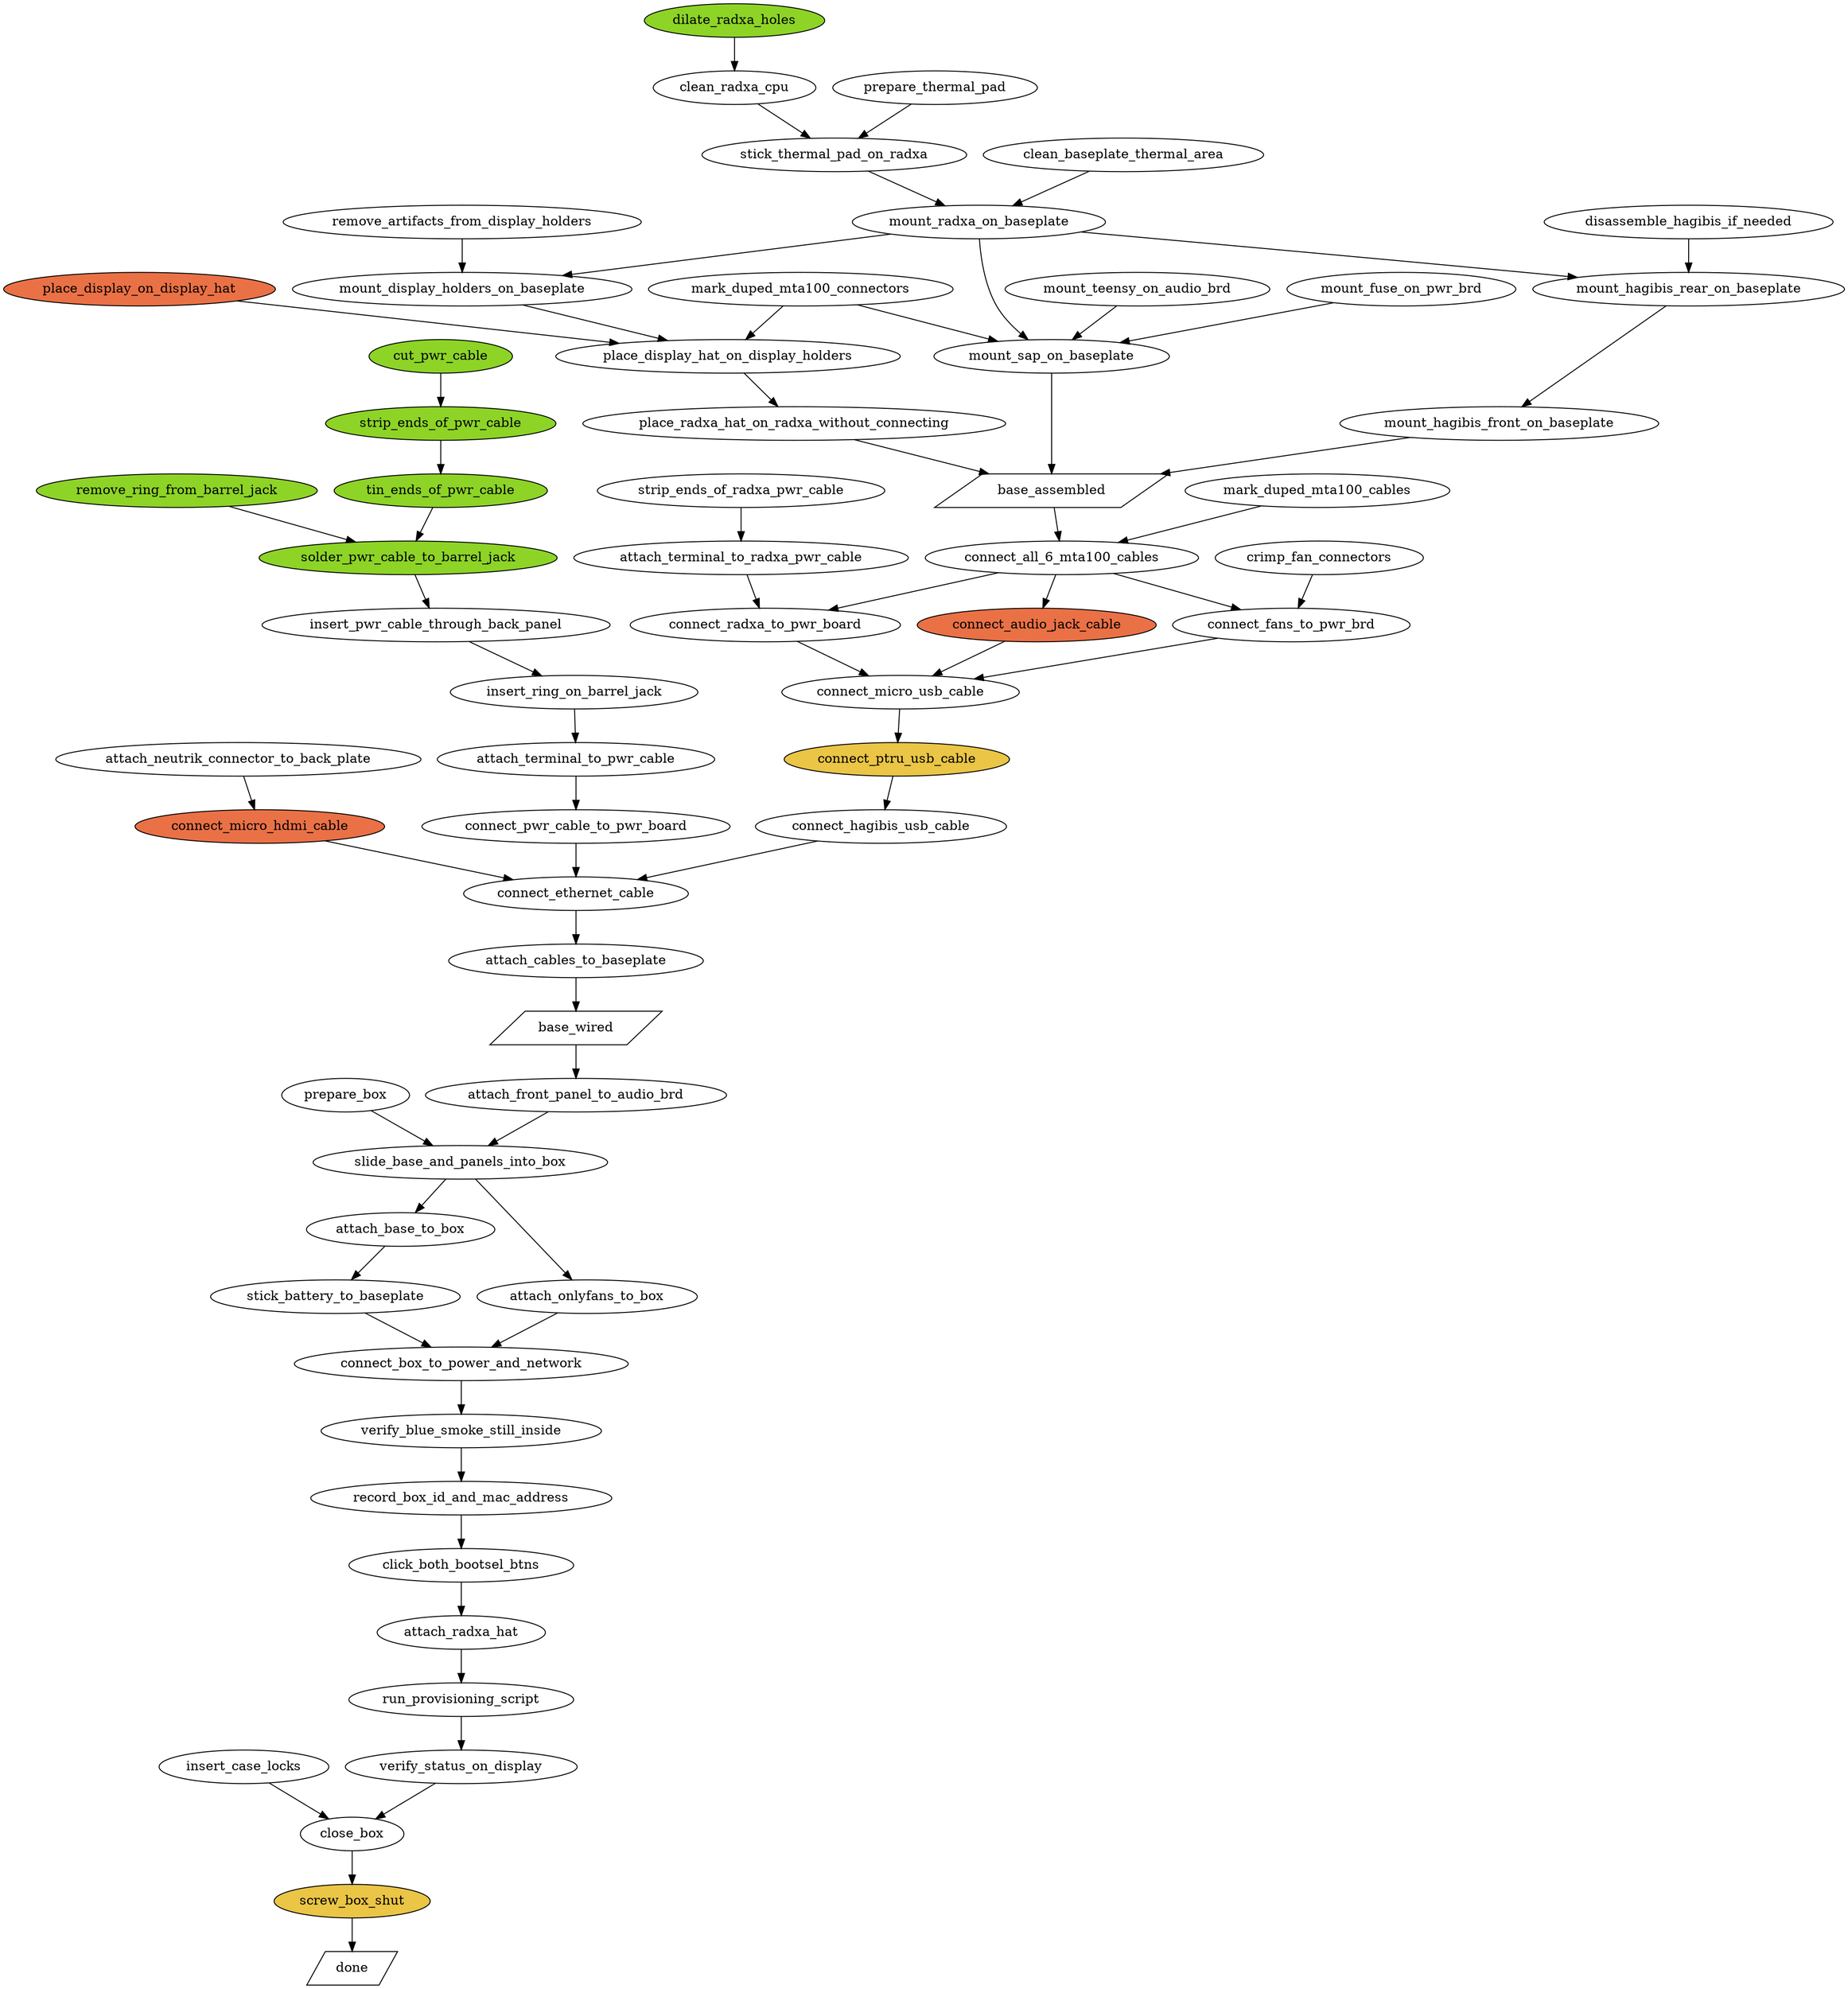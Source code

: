 digraph {
    base_assembled [shape=parallelogram];
    base_wired [shape=parallelogram];
    done [shape=parallelogram];

    connect_micro_hdmi_cable [style=filled,fillcolor="#ea7146"];
    place_display_on_display_hat [style=filled,fillcolor="#ea7146"];
    connect_audio_jack_cable [style=filled,fillcolor="#ea7146"];
    connect_ptru_usb_cable [style=filled,fillcolor="#eac546"];
    screw_box_shut [style=filled,fillcolor="#eac546"];
    dilate_radxa_holes [style=filled,fillcolor="#8dd427"];
    cut_pwr_cable [style=filled,fillcolor="#8dd427"];
    strip_ends_of_pwr_cable [style=filled,fillcolor="#8dd427"];
    tin_ends_of_pwr_cable [style=filled,fillcolor="#8dd427"];
    solder_pwr_cable_to_barrel_jack [style=filled,fillcolor="#8dd427"];
    remove_ring_from_barrel_jack [style=filled,fillcolor="#8dd427"];

    dilate_radxa_holes -> clean_radxa_cpu;
    prepare_thermal_pad -> stick_thermal_pad_on_radxa;
    clean_radxa_cpu -> stick_thermal_pad_on_radxa;
    clean_baseplate_thermal_area -> mount_radxa_on_baseplate;
    stick_thermal_pad_on_radxa -> mount_radxa_on_baseplate;
    mount_teensy_on_audio_brd -> mount_sap_on_baseplate;
    mount_radxa_on_baseplate -> mount_sap_on_baseplate;
    mount_radxa_on_baseplate -> mount_hagibis_rear_on_baseplate;
    disassemble_hagibis_if_needed -> mount_hagibis_rear_on_baseplate;
    mount_hagibis_rear_on_baseplate -> mount_hagibis_front_on_baseplate;
    mount_fuse_on_pwr_brd -> mount_sap_on_baseplate;
    remove_artifacts_from_display_holders -> mount_display_holders_on_baseplate;
    mount_radxa_on_baseplate -> mount_display_holders_on_baseplate;
    place_display_on_display_hat -> place_display_hat_on_display_holders;
    mount_display_holders_on_baseplate -> place_display_hat_on_display_holders;
    place_display_hat_on_display_holders -> place_radxa_hat_on_radxa_without_connecting;
    mark_duped_mta100_cables -> connect_all_6_mta100_cables;
    mark_duped_mta100_connectors -> mount_sap_on_baseplate;
    mark_duped_mta100_connectors -> place_display_hat_on_display_holders;

    mount_sap_on_baseplate -> base_assembled;
    mount_hagibis_front_on_baseplate -> base_assembled;
    place_radxa_hat_on_radxa_without_connecting -> base_assembled;

    base_assembled -> connect_all_6_mta100_cables;
    crimp_fan_connectors -> connect_fans_to_pwr_brd;
    connect_all_6_mta100_cables -> connect_fans_to_pwr_brd;
    strip_ends_of_radxa_pwr_cable -> attach_terminal_to_radxa_pwr_cable;
    attach_terminal_to_radxa_pwr_cable -> connect_radxa_to_pwr_board;
    connect_all_6_mta100_cables -> connect_radxa_to_pwr_board;
    cut_pwr_cable -> strip_ends_of_pwr_cable;
    strip_ends_of_pwr_cable -> tin_ends_of_pwr_cable;
    tin_ends_of_pwr_cable -> solder_pwr_cable_to_barrel_jack;
    remove_ring_from_barrel_jack -> solder_pwr_cable_to_barrel_jack;
    solder_pwr_cable_to_barrel_jack -> insert_pwr_cable_through_back_panel;
    insert_pwr_cable_through_back_panel -> insert_ring_on_barrel_jack;
    insert_ring_on_barrel_jack -> attach_terminal_to_pwr_cable;
    attach_terminal_to_pwr_cable -> connect_pwr_cable_to_pwr_board;

    connect_micro_usb_cable -> connect_ptru_usb_cable;
    attach_neutrik_connector_to_back_plate -> connect_micro_hdmi_cable;
    connect_ptru_usb_cable -> connect_hagibis_usb_cable;
    connect_hagibis_usb_cable -> connect_ethernet_cable;
    connect_micro_hdmi_cable -> connect_ethernet_cable;
    connect_audio_jack_cable -> connect_micro_usb_cable;
    connect_all_6_mta100_cables -> connect_audio_jack_cable;
    connect_pwr_cable_to_pwr_board -> connect_ethernet_cable;
    connect_radxa_to_pwr_board -> connect_micro_usb_cable;
    connect_fans_to_pwr_brd -> connect_micro_usb_cable;

    connect_ethernet_cable -> attach_cables_to_baseplate;
    attach_cables_to_baseplate -> base_wired;
    base_wired -> attach_front_panel_to_audio_brd;
    attach_front_panel_to_audio_brd -> slide_base_and_panels_into_box;
    prepare_box -> slide_base_and_panels_into_box;
    slide_base_and_panels_into_box -> attach_base_to_box;
    slide_base_and_panels_into_box -> attach_onlyfans_to_box;
    attach_onlyfans_to_box -> connect_box_to_power_and_network;
    attach_base_to_box -> stick_battery_to_baseplate;
    stick_battery_to_baseplate -> connect_box_to_power_and_network;
    connect_box_to_power_and_network -> verify_blue_smoke_still_inside;
    verify_blue_smoke_still_inside -> record_box_id_and_mac_address;
    record_box_id_and_mac_address -> click_both_bootsel_btns;
    click_both_bootsel_btns -> attach_radxa_hat;
    attach_radxa_hat -> run_provisioning_script;
    run_provisioning_script -> verify_status_on_display;
    verify_status_on_display -> close_box;
    insert_case_locks -> close_box;
    close_box -> screw_box_shut;

    screw_box_shut -> done;
}
